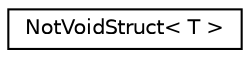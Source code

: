 digraph "Graphical Class Hierarchy"
{
 // INTERACTIVE_SVG=YES
  edge [fontname="Helvetica",fontsize="10",labelfontname="Helvetica",labelfontsize="10"];
  node [fontname="Helvetica",fontsize="10",shape=record];
  rankdir="LR";
  Node1 [label="NotVoidStruct\< T \>",height=0.2,width=0.4,color="black", fillcolor="white", style="filled",URL="$tools_8hpp.html#struct_not_void_struct"];
}
